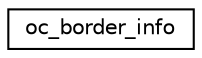digraph "Graphical Class Hierarchy"
{
  edge [fontname="Helvetica",fontsize="10",labelfontname="Helvetica",labelfontsize="10"];
  node [fontname="Helvetica",fontsize="10",shape=record];
  rankdir="LR";
  Node1 [label="oc_border_info",height=0.2,width=0.4,color="black", fillcolor="white", style="filled",URL="$structoc__border__info.html"];
}
